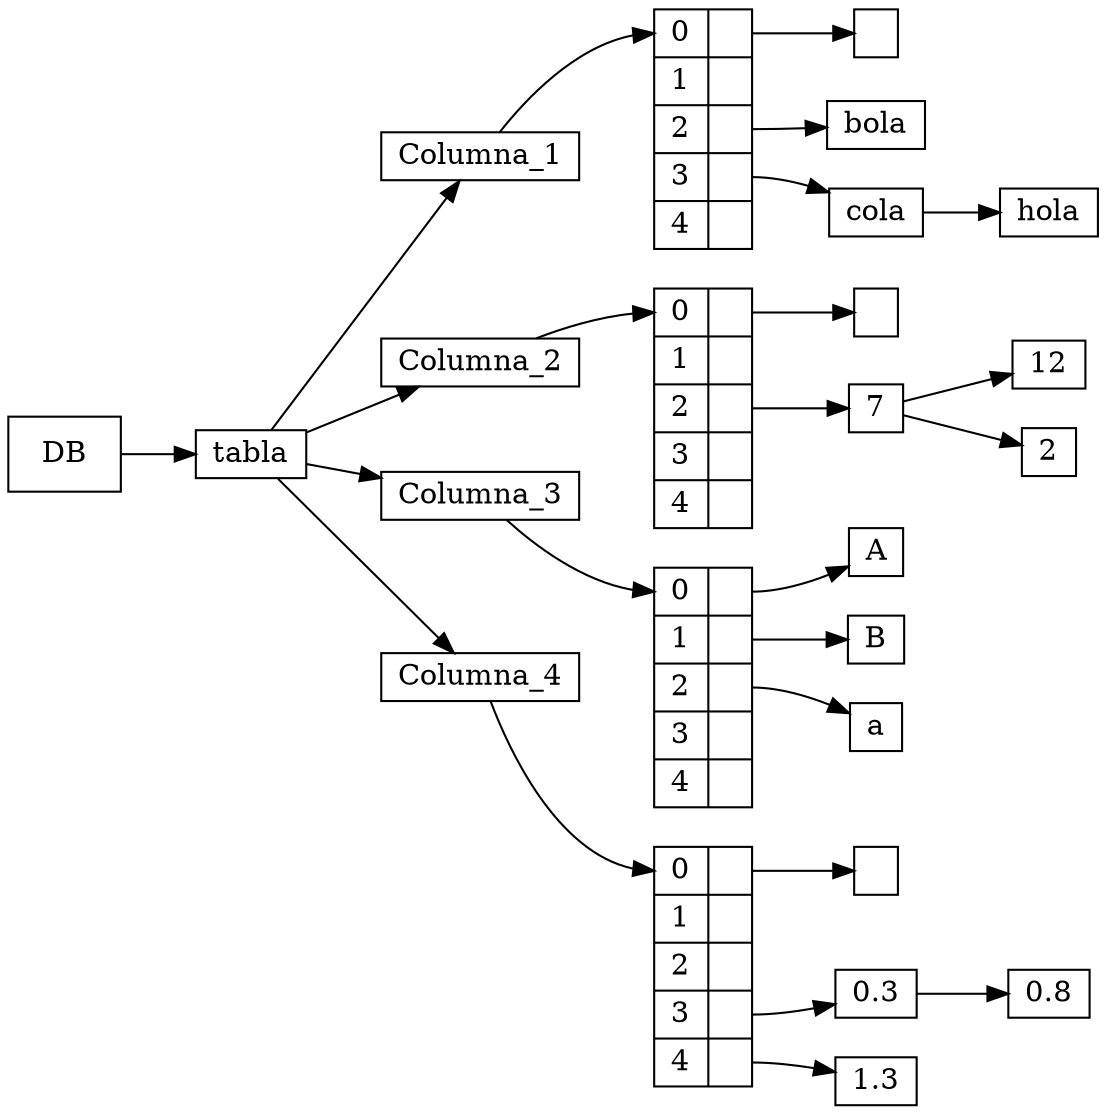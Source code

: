 digraph G {

DB[shape=box];
rankdir=LR;
node [shape=record, width=.1, height=.1];

tabla[shape=box];
DB -> tabla;
Columna_1[shape=box];
tabla -> Columna_1;
Columna_1 -> node0:f0
node0[label = "{<f0> 0 | <f1>}| {<f2> 1 | <f3>}| {<f4> 2 | <f5>}| {<f6> 3 | <f7>}| {<f8> 4 | <f9>}"];
node1 [label = "<f0>  "];
node0:f1 ->  node1:f0;
node2 [label = "<f0> bola "];
node0:f5 ->  node2:f0;
node3 [label = "<f0> cola "];
node4 [label = "<f0> hola "];

node3:f0 -> node4:f0;
node0:f7 ->  node3:f0;
Columna_2[shape=box];
tabla -> Columna_2;
Columna_2 -> node5:f0
node5[label = "{<f0> 0 | <f1>}| {<f2> 1 | <f3>}| {<f4> 2 | <f5>}| {<f6> 3 | <f7>}| {<f8> 4 | <f9>}"];
node6 [label = "<f0>  "];
node5:f1 ->  node6:f0;
node7 [label = "<f0> 7 "];
node8 [label = "<f0> 12 "];

node7:f0 -> node8:f0;
node9 [label = "<f0> 2 "];

node7:f0 -> node9:f0;
node5:f5 ->  node7:f0;
Columna_3[shape=box];
tabla -> Columna_3;
Columna_3 -> node10:f0
node10[label = "{<f0> 0 | <f1>}| {<f2> 1 | <f3>}| {<f4> 2 | <f5>}| {<f6> 3 | <f7>}| {<f8> 4 | <f9>}"];
node11 [label = "<f0> A "];
node10:f1 ->  node11:f0;
node12 [label = "<f0> B "];
node10:f3 ->  node12:f0;
node13 [label = "<f0> a "];
node10:f5 ->  node13:f0;
Columna_4[shape=box];
tabla -> Columna_4;
Columna_4 -> node14:f0
node14[label = "{<f0> 0 | <f1>}| {<f2> 1 | <f3>}| {<f4> 2 | <f5>}| {<f6> 3 | <f7>}| {<f8> 4 | <f9>}"];
node15 [label = "<f0>  "];
node14:f1 ->  node15:f0;
node16 [label = "<f0> 0.3 "];
node17 [label = "<f0> 0.8 "];

node16:f0 -> node17:f0;
node14:f7 ->  node16:f0;
node18 [label = "<f0> 1.3 "];
node14:f9 ->  node18:f0;

}
